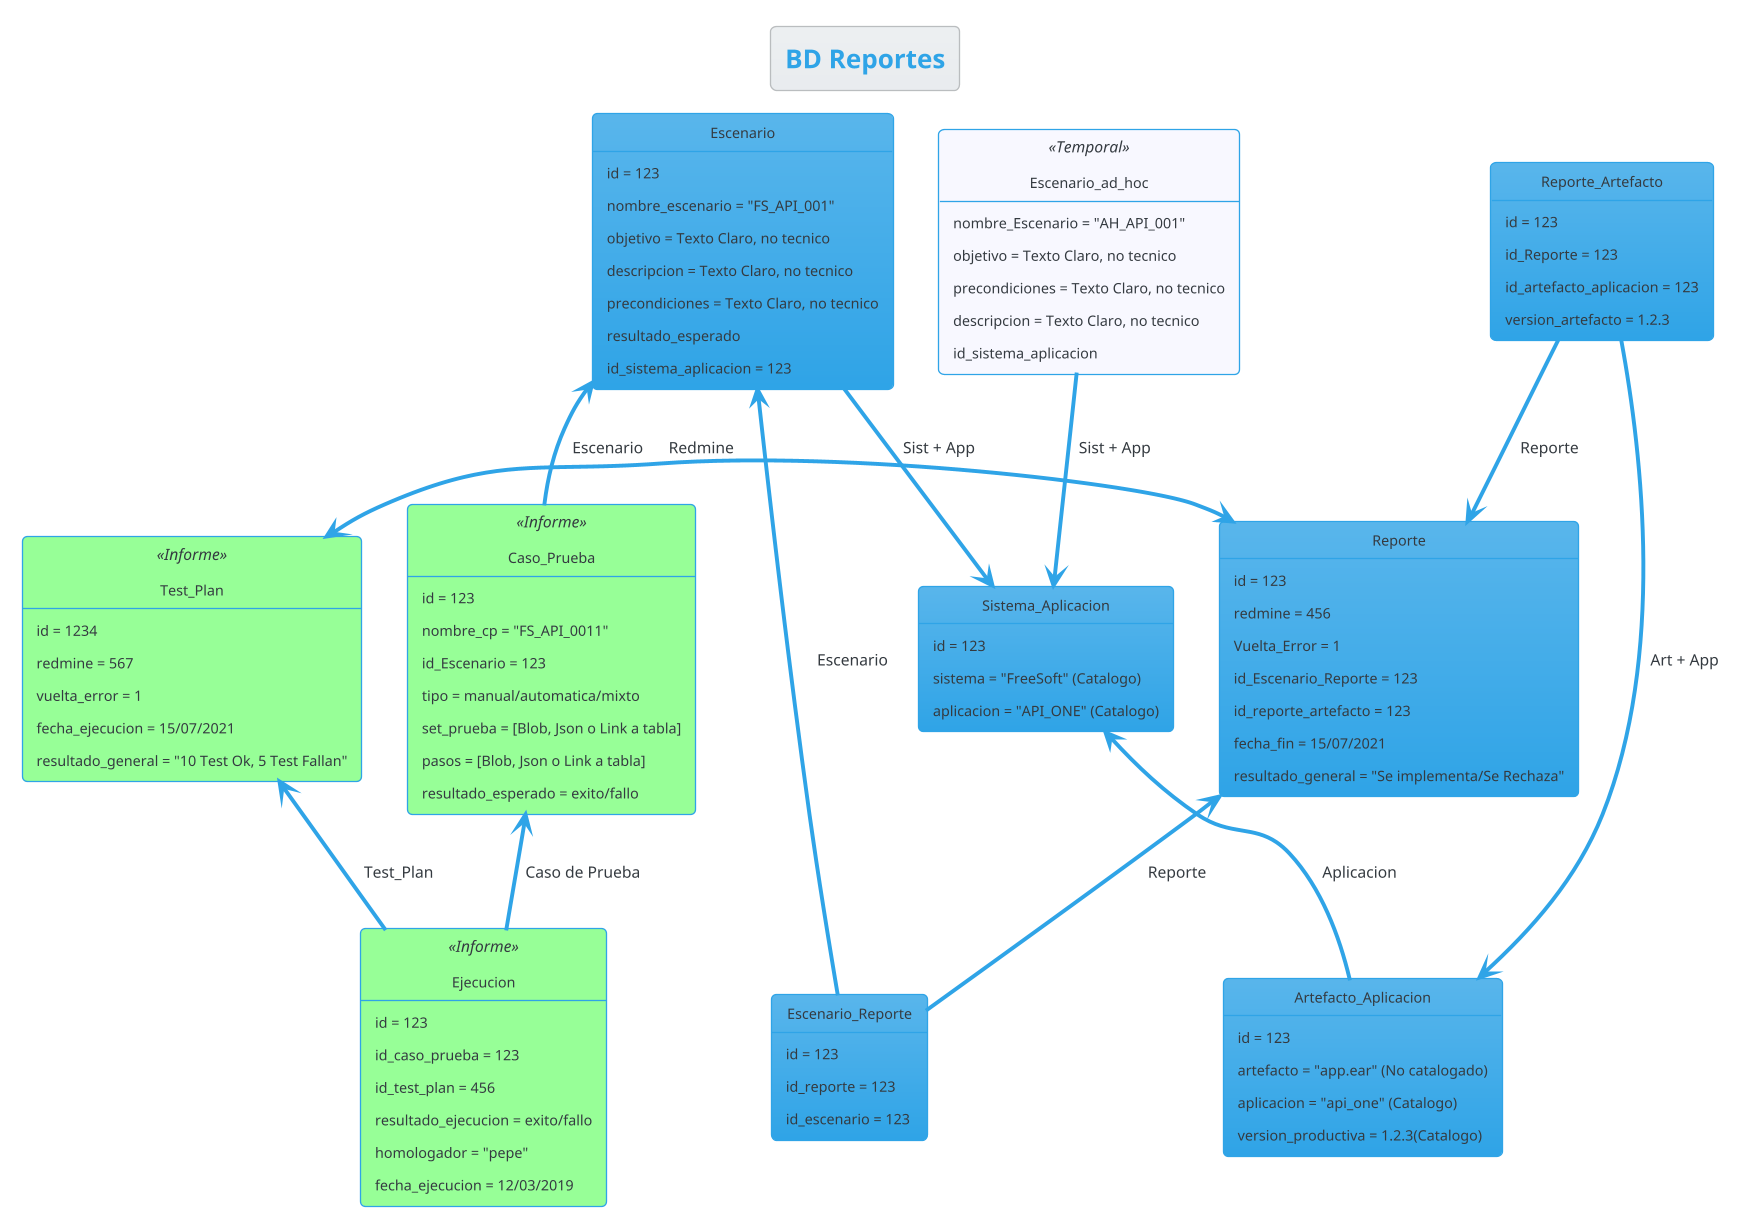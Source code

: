 @startuml
!theme cerulean
scale 5/4
title BD Reportes

object Escenario
skinparam object {

	backgroundColor<<Informe>> PHYSICAL
	backgroundColor<<Temporal>> GhostWhite
}

Escenario : id = 123
Escenario : nombre_escenario = "FS_API_001"
Escenario : objetivo = Texto Claro, no tecnico
Escenario : descripcion = Texto Claro, no tecnico
Escenario : precondiciones = Texto Claro, no tecnico
Escenario : resultado_esperado
Escenario : id_sistema_aplicacion = 123


object Sistema_Aplicacion

Sistema_Aplicacion : id = 123
Sistema_Aplicacion : sistema = "FreeSoft" (Catalogo)
Sistema_Aplicacion : aplicacion = "API_ONE" (Catalogo)

object Artefacto_Aplicacion

Artefacto_Aplicacion : id = 123
Artefacto_Aplicacion : artefacto = "app.ear" (No catalogado)
Artefacto_Aplicacion : aplicacion = "api_one" (Catalogo)
Artefacto_Aplicacion : version_productiva = 1.2.3(Catalogo)


object Reporte

Reporte : id = 123
Reporte : redmine = 456
Reporte : Vuelta_Error = 1
Reporte : id_Escenario_Reporte = 123
Reporte : id_reporte_artefacto = 123
Reporte : fecha_fin = 15/07/2021
Reporte : resultado_general = "Se implementa/Se Rechaza"

object Test_Plan <<Informe>>

Test_Plan : id = 1234
Test_Plan : redmine = 567
Test_Plan : vuelta_error = 1
Test_Plan : fecha_ejecucion = 15/07/2021
Test_Plan : resultado_general = "10 Test Ok, 5 Test Fallan"

object Reporte_Artefacto

Reporte_Artefacto : id = 123
Reporte_Artefacto : id_Reporte = 123
Reporte_Artefacto : id_artefacto_aplicacion = 123
Reporte_Artefacto : version_artefacto = 1.2.3

object Escenario_Reporte

Escenario_Reporte : id = 123
Escenario_Reporte : id_reporte = 123
Escenario_Reporte : id_escenario = 123


object Caso_Prueba <<Informe>>

Caso_Prueba : id = 123
Caso_Prueba : nombre_cp = "FS_API_0011"
Caso_Prueba : id_Escenario = 123
Caso_Prueba : tipo = manual/automatica/mixto
Caso_Prueba : set_prueba = [Blob, Json o Link a tabla]
Caso_Prueba : pasos = [Blob, Json o Link a tabla]
Caso_Prueba : resultado_esperado = exito/fallo

object Ejecucion <<Informe>>

Ejecucion : id = 123
Ejecucion : id_caso_prueba = 123
Ejecucion : id_test_plan = 456
Ejecucion : resultado_ejecucion = exito/fallo
Ejecucion : homologador = "pepe"
Ejecucion : fecha_ejecucion = 12/03/2019

object Escenario_ad_hoc <<Temporal>>
Escenario_ad_hoc : nombre_Escenario = "AH_API_001"
Escenario_ad_hoc : objetivo = Texto Claro, no tecnico
Escenario_ad_hoc : precondiciones = Texto Claro, no tecnico
Escenario_ad_hoc : descripcion = Texto Claro, no tecnico
Escenario_ad_hoc : id_sistema_aplicacion

Escenario <-- Caso_Prueba: Escenario
Escenario --> Sistema_Aplicacion: Sist + App
Escenario_ad_hoc --> Sistema_Aplicacion: Sist + App
Sistema_Aplicacion <-- Artefacto_Aplicacion: Aplicacion
Reporte <-down- Escenario_Reporte: Reporte
Reporte <-left-> Test_Plan: Redmine
Escenario <-- Escenario_Reporte: Escenario
Ejecucion -up-> Caso_Prueba: Caso de Prueba
Ejecucion -up-> Test_Plan: Test_Plan
Reporte_Artefacto --> Reporte: Reporte
Reporte_Artefacto --> Artefacto_Aplicacion: Art + App
@enduml
